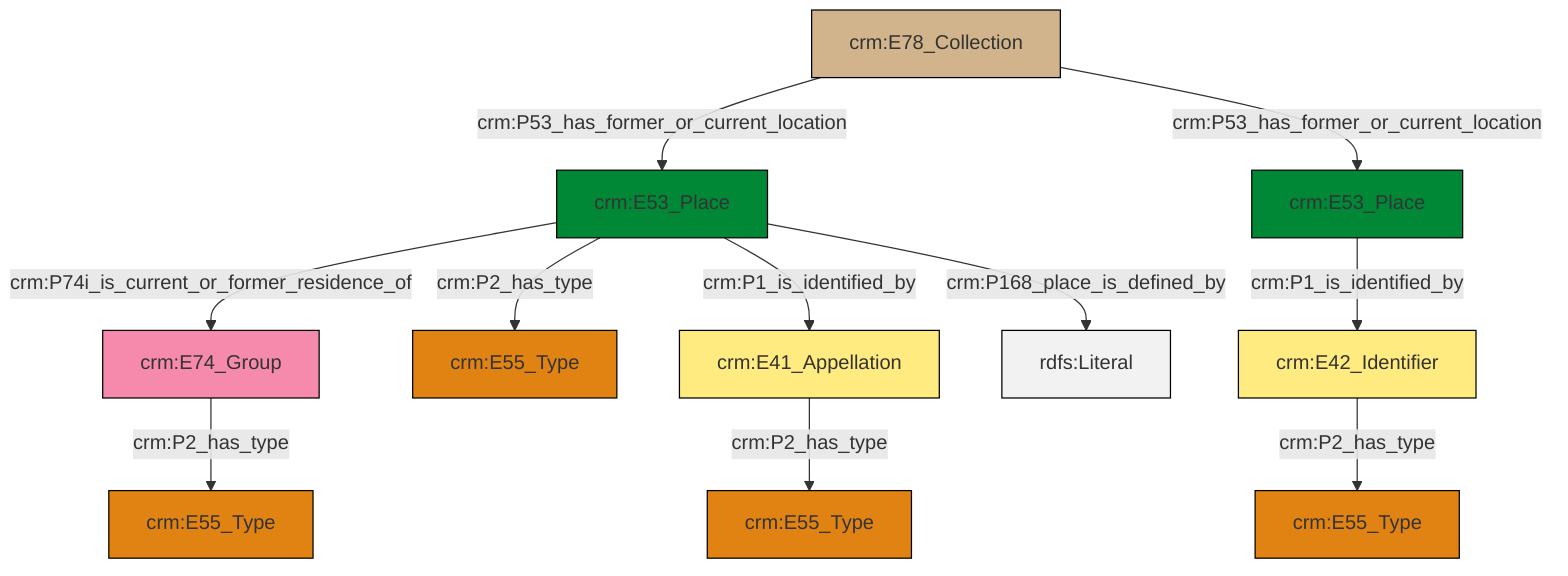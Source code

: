 graph TD
classDef Literal fill:#f2f2f2,stroke:#000000;
classDef CRM_Entity fill:#FFFFFF,stroke:#000000;
classDef Temporal_Entity fill:#00C9E6, stroke:#000000;
classDef Type fill:#E18312, stroke:#000000;
classDef Time-Span fill:#2C9C91, stroke:#000000;
classDef Appellation fill:#FFEB7F, stroke:#000000;
classDef Place fill:#008836, stroke:#000000;
classDef Persistent_Item fill:#B266B2, stroke:#000000;
classDef Conceptual_Object fill:#FFD700, stroke:#000000;
classDef Physical_Thing fill:#D2B48C, stroke:#000000;
classDef Actor fill:#f58aad, stroke:#000000;
classDef PC_Classes fill:#4ce600, stroke:#000000;
classDef Multi fill:#cccccc,stroke:#000000;

0["crm:E53_Place"]:::Place -->|crm:P1_is_identified_by| 1["crm:E42_Identifier"]:::Appellation
7["crm:E53_Place"]:::Place -->|crm:P168_place_is_defined_by| 9[rdfs:Literal]:::Literal
7["crm:E53_Place"]:::Place -->|crm:P74i_is_current_or_former_residence_of| 10["crm:E74_Group"]:::Actor
7["crm:E53_Place"]:::Place -->|crm:P2_has_type| 2["crm:E55_Type"]:::Type
10["crm:E74_Group"]:::Actor -->|crm:P2_has_type| 11["crm:E55_Type"]:::Type
12["crm:E78_Collection"]:::Physical_Thing -->|crm:P53_has_former_or_current_location| 7["crm:E53_Place"]:::Place
1["crm:E42_Identifier"]:::Appellation -->|crm:P2_has_type| 16["crm:E55_Type"]:::Type
12["crm:E78_Collection"]:::Physical_Thing -->|crm:P53_has_former_or_current_location| 0["crm:E53_Place"]:::Place
7["crm:E53_Place"]:::Place -->|crm:P1_is_identified_by| 4["crm:E41_Appellation"]:::Appellation
4["crm:E41_Appellation"]:::Appellation -->|crm:P2_has_type| 13["crm:E55_Type"]:::Type